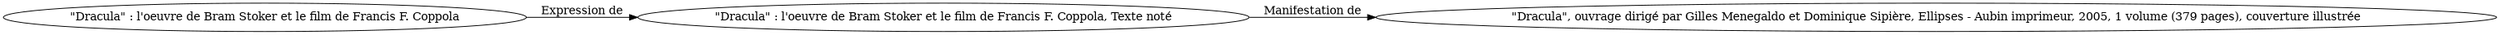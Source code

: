// Notice UMLRM0081
digraph UMLRM0081 {
	rankdir=LR
	size="20,20"
	UMLRM0081 [label="\"Dracula\" : l'oeuvre de Bram Stoker et le film de Francis F. Coppola"]
	UMLRM0082 [label="\"Dracula\" : l'oeuvre de Bram Stoker et le film de Francis F. Coppola, Texte noté"]
	UMLRM0081 -> UMLRM0082 [label="Expression de"]
	UMLRM0083 [label="\"Dracula\", ouvrage dirigé par Gilles Menegaldo et Dominique Sipière, Ellipses - Aubin imprimeur, 2005, 1 volume (379 pages), couverture illustrée"]
	UMLRM0082 -> UMLRM0083 [label="Manifestation de"]
}
